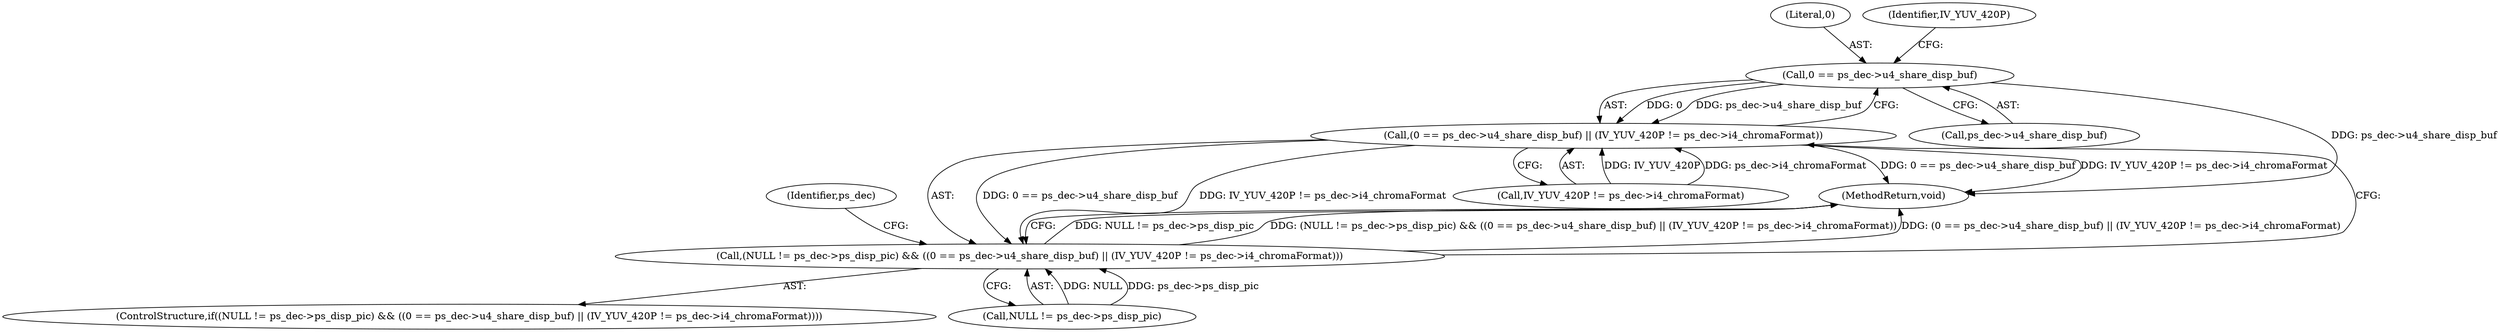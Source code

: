 digraph "0_Android_ba604d336b40fd4bde1622f64d67135bdbd61301@pointer" {
"1000455" [label="(Call,0 == ps_dec->u4_share_disp_buf)"];
"1000454" [label="(Call,(0 == ps_dec->u4_share_disp_buf) || (IV_YUV_420P != ps_dec->i4_chromaFormat))"];
"1000448" [label="(Call,(NULL != ps_dec->ps_disp_pic) && ((0 == ps_dec->u4_share_disp_buf) || (IV_YUV_420P != ps_dec->i4_chromaFormat)))"];
"1000457" [label="(Call,ps_dec->u4_share_disp_buf)"];
"1000460" [label="(Call,IV_YUV_420P != ps_dec->i4_chromaFormat)"];
"1000456" [label="(Literal,0)"];
"1000447" [label="(ControlStructure,if((NULL != ps_dec->ps_disp_pic) && ((0 == ps_dec->u4_share_disp_buf) || (IV_YUV_420P != ps_dec->i4_chromaFormat))))"];
"1000448" [label="(Call,(NULL != ps_dec->ps_disp_pic) && ((0 == ps_dec->u4_share_disp_buf) || (IV_YUV_420P != ps_dec->i4_chromaFormat)))"];
"1000461" [label="(Identifier,IV_YUV_420P)"];
"1000449" [label="(Call,NULL != ps_dec->ps_disp_pic)"];
"1000477" [label="(MethodReturn,void)"];
"1000466" [label="(Identifier,ps_dec)"];
"1000455" [label="(Call,0 == ps_dec->u4_share_disp_buf)"];
"1000454" [label="(Call,(0 == ps_dec->u4_share_disp_buf) || (IV_YUV_420P != ps_dec->i4_chromaFormat))"];
"1000455" -> "1000454"  [label="AST: "];
"1000455" -> "1000457"  [label="CFG: "];
"1000456" -> "1000455"  [label="AST: "];
"1000457" -> "1000455"  [label="AST: "];
"1000461" -> "1000455"  [label="CFG: "];
"1000454" -> "1000455"  [label="CFG: "];
"1000455" -> "1000477"  [label="DDG: ps_dec->u4_share_disp_buf"];
"1000455" -> "1000454"  [label="DDG: 0"];
"1000455" -> "1000454"  [label="DDG: ps_dec->u4_share_disp_buf"];
"1000454" -> "1000448"  [label="AST: "];
"1000454" -> "1000460"  [label="CFG: "];
"1000460" -> "1000454"  [label="AST: "];
"1000448" -> "1000454"  [label="CFG: "];
"1000454" -> "1000477"  [label="DDG: 0 == ps_dec->u4_share_disp_buf"];
"1000454" -> "1000477"  [label="DDG: IV_YUV_420P != ps_dec->i4_chromaFormat"];
"1000454" -> "1000448"  [label="DDG: 0 == ps_dec->u4_share_disp_buf"];
"1000454" -> "1000448"  [label="DDG: IV_YUV_420P != ps_dec->i4_chromaFormat"];
"1000460" -> "1000454"  [label="DDG: IV_YUV_420P"];
"1000460" -> "1000454"  [label="DDG: ps_dec->i4_chromaFormat"];
"1000448" -> "1000447"  [label="AST: "];
"1000448" -> "1000449"  [label="CFG: "];
"1000449" -> "1000448"  [label="AST: "];
"1000466" -> "1000448"  [label="CFG: "];
"1000477" -> "1000448"  [label="CFG: "];
"1000448" -> "1000477"  [label="DDG: NULL != ps_dec->ps_disp_pic"];
"1000448" -> "1000477"  [label="DDG: (NULL != ps_dec->ps_disp_pic) && ((0 == ps_dec->u4_share_disp_buf) || (IV_YUV_420P != ps_dec->i4_chromaFormat))"];
"1000448" -> "1000477"  [label="DDG: (0 == ps_dec->u4_share_disp_buf) || (IV_YUV_420P != ps_dec->i4_chromaFormat)"];
"1000449" -> "1000448"  [label="DDG: NULL"];
"1000449" -> "1000448"  [label="DDG: ps_dec->ps_disp_pic"];
}
